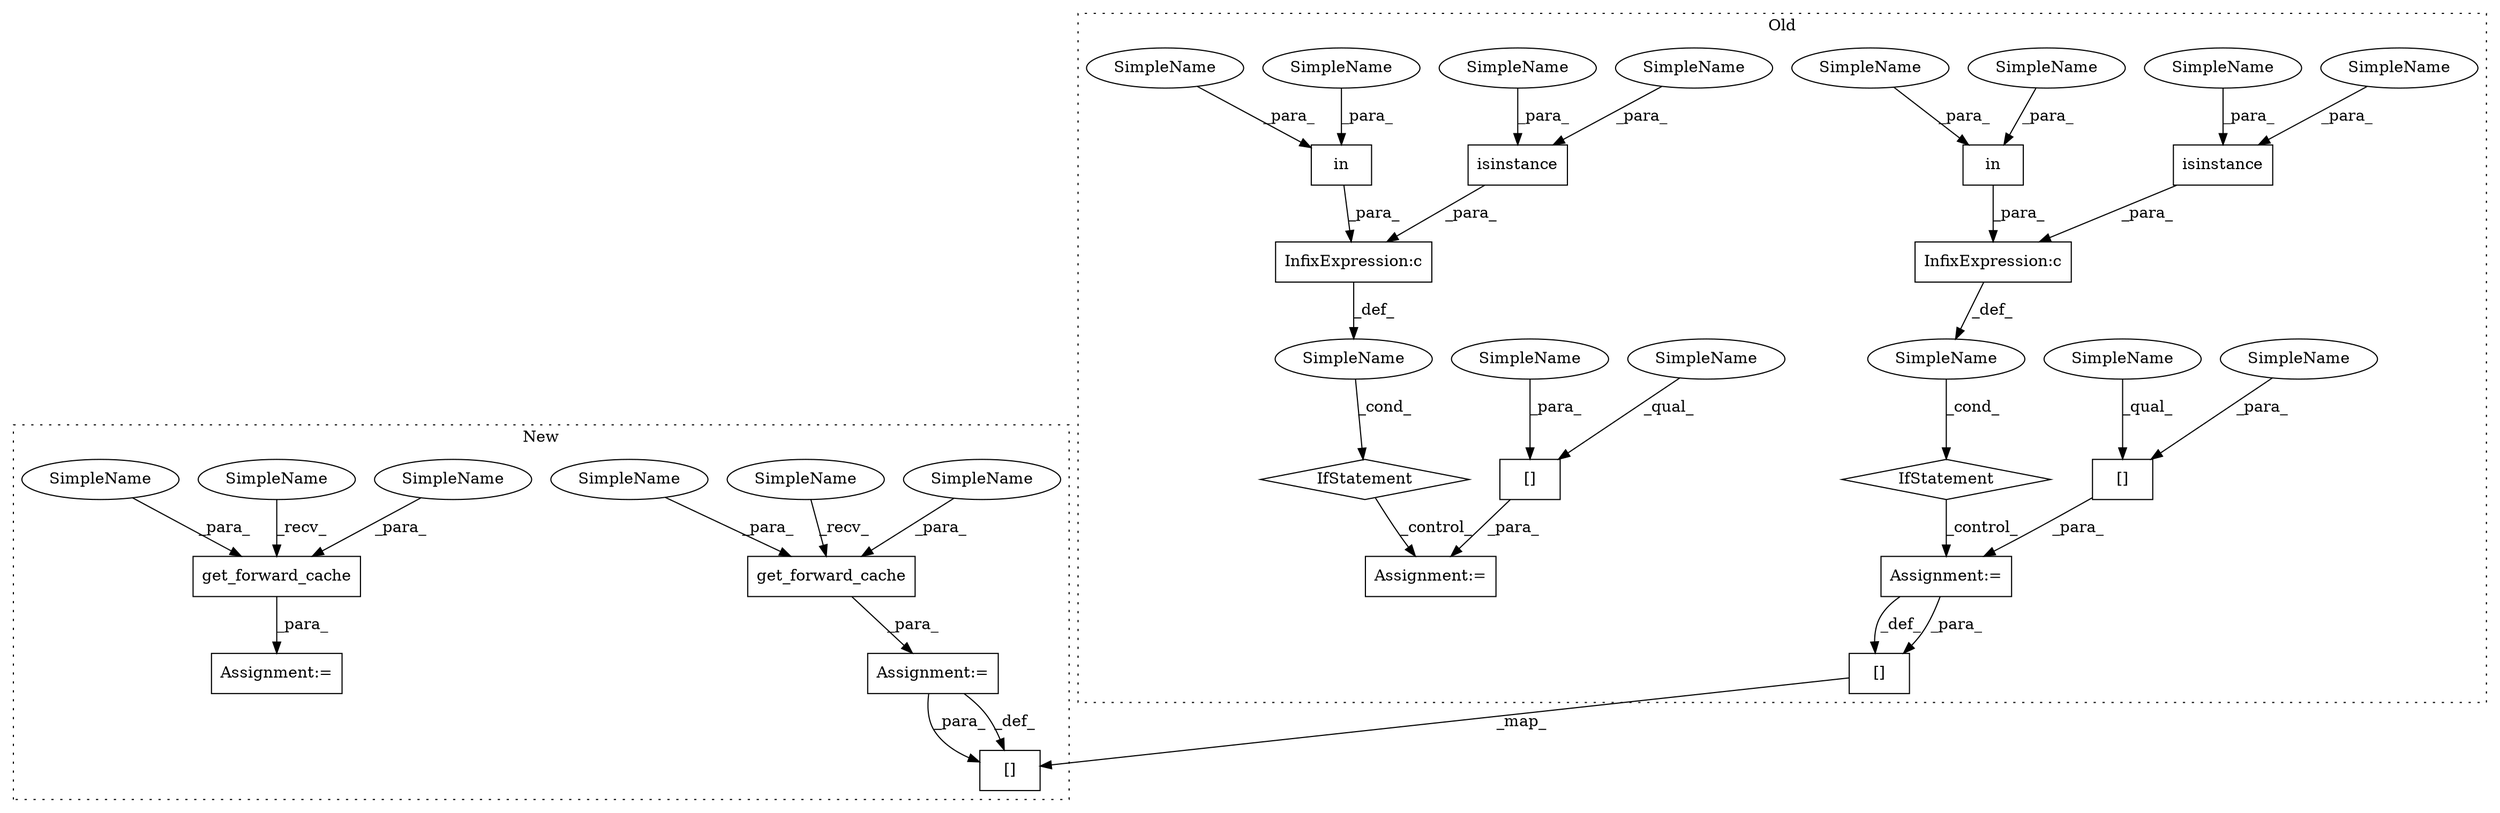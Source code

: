 digraph G {
subgraph cluster0 {
1 [label="IfStatement" a="25" s="7638,7688" l="4,2" shape="diamond"];
4 [label="InfixExpression:c" a="27" s="7664" l="4" shape="box"];
5 [label="in" a="105" s="7673" l="14" shape="box"];
6 [label="[]" a="2" s="7615,7625" l="6,1" shape="box"];
7 [label="[]" a="2" s="7704,7715" l="6,1" shape="box"];
8 [label="in" a="105" s="7586" l="13" shape="box"];
9 [label="InfixExpression:c" a="27" s="7577" l="4" shape="box"];
10 [label="IfStatement" a="25" s="7552,7600" l="4,2" shape="diamond"];
11 [label="SimpleName" a="42" s="" l="" shape="ellipse"];
12 [label="Assignment:=" a="7" s="7703" l="1" shape="box"];
13 [label="SimpleName" a="42" s="" l="" shape="ellipse"];
14 [label="Assignment:=" a="7" s="7614" l="1" shape="box"];
15 [label="isinstance" a="32" s="7556,7576" l="11,1" shape="box"];
18 [label="isinstance" a="32" s="7642,7663" l="11,1" shape="box"];
19 [label="[]" a="2" s="8200,8215" l="7,1" shape="box"];
21 [label="SimpleName" a="42" s="7653" l="5" shape="ellipse"];
22 [label="SimpleName" a="42" s="7710" l="5" shape="ellipse"];
23 [label="SimpleName" a="42" s="7673" l="5" shape="ellipse"];
24 [label="SimpleName" a="42" s="7621" l="4" shape="ellipse"];
25 [label="SimpleName" a="42" s="7586" l="4" shape="ellipse"];
26 [label="SimpleName" a="42" s="7567" l="4" shape="ellipse"];
28 [label="SimpleName" a="42" s="7572" l="4" shape="ellipse"];
29 [label="SimpleName" a="42" s="7659" l="4" shape="ellipse"];
32 [label="SimpleName" a="42" s="7704" l="5" shape="ellipse"];
33 [label="SimpleName" a="42" s="7594" l="5" shape="ellipse"];
34 [label="SimpleName" a="42" s="7615" l="5" shape="ellipse"];
35 [label="SimpleName" a="42" s="7682" l="5" shape="ellipse"];
label = "Old";
style="dotted";
}
subgraph cluster1 {
2 [label="get_forward_cache" a="32" s="7476,7505" l="18,1" shape="box"];
3 [label="get_forward_cache" a="32" s="7424,7452" l="18,1" shape="box"];
16 [label="Assignment:=" a="7" s="7412" l="1" shape="box"];
17 [label="Assignment:=" a="7" s="7464" l="1" shape="box"];
20 [label="[]" a="2" s="7984,7999" l="7,1" shape="box"];
27 [label="SimpleName" a="42" s="7442" l="4" shape="ellipse"];
30 [label="SimpleName" a="42" s="7465" l="10" shape="ellipse"];
31 [label="SimpleName" a="42" s="7413" l="10" shape="ellipse"];
36 [label="SimpleName" a="42" s="7500" l="5" shape="ellipse"];
37 [label="SimpleName" a="42" s="7447" l="5" shape="ellipse"];
38 [label="SimpleName" a="42" s="7494" l="5" shape="ellipse"];
label = "New";
style="dotted";
}
1 -> 12 [label="_control_"];
2 -> 17 [label="_para_"];
3 -> 16 [label="_para_"];
4 -> 11 [label="_def_"];
5 -> 4 [label="_para_"];
6 -> 14 [label="_para_"];
7 -> 12 [label="_para_"];
8 -> 9 [label="_para_"];
9 -> 13 [label="_def_"];
10 -> 14 [label="_control_"];
11 -> 1 [label="_cond_"];
13 -> 10 [label="_cond_"];
14 -> 19 [label="_def_"];
14 -> 19 [label="_para_"];
15 -> 9 [label="_para_"];
16 -> 20 [label="_para_"];
16 -> 20 [label="_def_"];
18 -> 4 [label="_para_"];
19 -> 20 [label="_map_"];
21 -> 18 [label="_para_"];
22 -> 7 [label="_para_"];
23 -> 5 [label="_para_"];
24 -> 6 [label="_para_"];
25 -> 8 [label="_para_"];
26 -> 15 [label="_para_"];
27 -> 3 [label="_para_"];
28 -> 15 [label="_para_"];
29 -> 18 [label="_para_"];
30 -> 2 [label="_recv_"];
31 -> 3 [label="_recv_"];
32 -> 7 [label="_qual_"];
33 -> 8 [label="_para_"];
34 -> 6 [label="_qual_"];
35 -> 5 [label="_para_"];
36 -> 2 [label="_para_"];
37 -> 3 [label="_para_"];
38 -> 2 [label="_para_"];
}